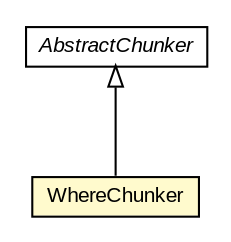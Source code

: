 #!/usr/local/bin/dot
#
# Class diagram 
# Generated by UMLGraph version R5_6-24-gf6e263 (http://www.umlgraph.org/)
#

digraph G {
	edge [fontname="arial",fontsize=10,labelfontname="arial",labelfontsize=10];
	node [fontname="arial",fontsize=10,shape=plaintext];
	nodesep=0.25;
	ranksep=0.5;
	// edu.arizona.biosemantics.semanticmarkup.ling.chunk.AbstractChunker
	c146834 [label=<<table title="edu.arizona.biosemantics.semanticmarkup.ling.chunk.AbstractChunker" border="0" cellborder="1" cellspacing="0" cellpadding="2" port="p" href="../../AbstractChunker.html">
		<tr><td><table border="0" cellspacing="0" cellpadding="1">
<tr><td align="center" balign="center"><font face="arial italic"> AbstractChunker </font></td></tr>
		</table></td></tr>
		</table>>, URL="../../AbstractChunker.html", fontname="arial", fontcolor="black", fontsize=10.0];
	// edu.arizona.biosemantics.semanticmarkup.ling.chunk.lib.chunker.WhereChunker
	c146836 [label=<<table title="edu.arizona.biosemantics.semanticmarkup.ling.chunk.lib.chunker.WhereChunker" border="0" cellborder="1" cellspacing="0" cellpadding="2" port="p" bgcolor="lemonChiffon" href="./WhereChunker.html">
		<tr><td><table border="0" cellspacing="0" cellpadding="1">
<tr><td align="center" balign="center"> WhereChunker </td></tr>
		</table></td></tr>
		</table>>, URL="./WhereChunker.html", fontname="arial", fontcolor="black", fontsize=10.0];
	//edu.arizona.biosemantics.semanticmarkup.ling.chunk.lib.chunker.WhereChunker extends edu.arizona.biosemantics.semanticmarkup.ling.chunk.AbstractChunker
	c146834:p -> c146836:p [dir=back,arrowtail=empty];
}

